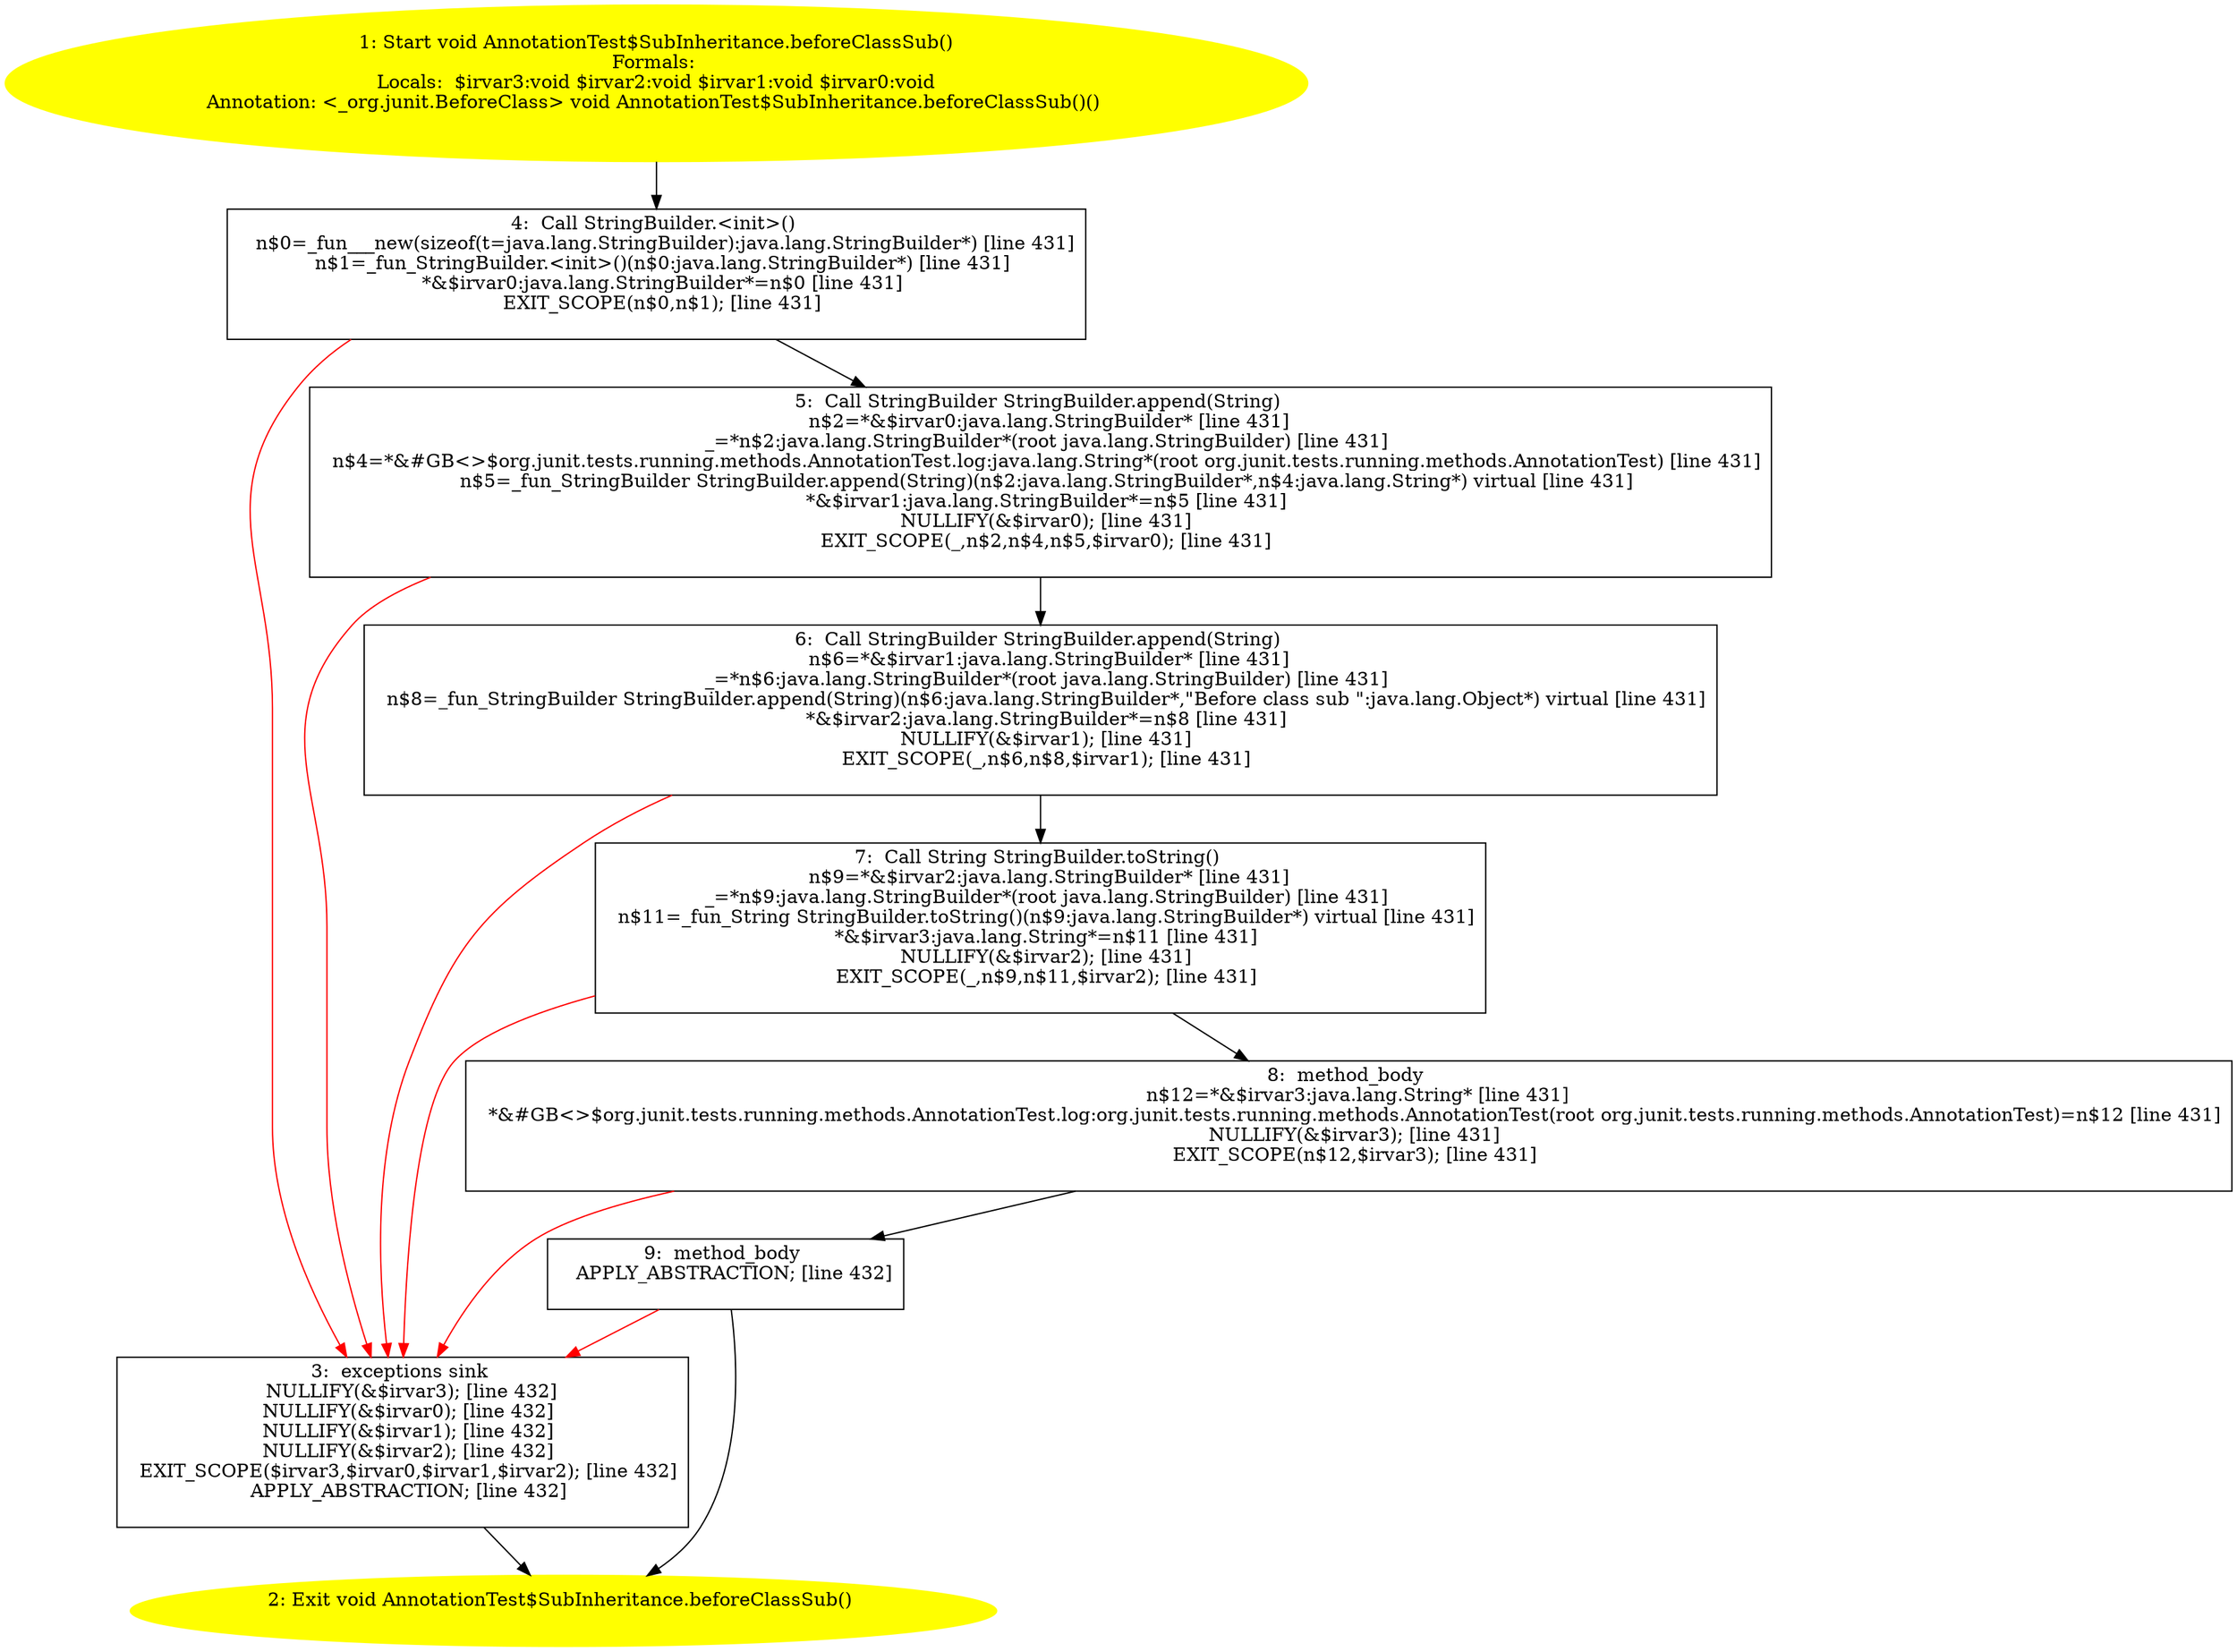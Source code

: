 /* @generated */
digraph cfg {
"org.junit.tests.running.methods.AnnotationTest$SubInheritance.beforeClassSub():void.98f7d8ce6d86a1d5b4124c84a627bc13_1" [label="1: Start void AnnotationTest$SubInheritance.beforeClassSub()\nFormals: \nLocals:  $irvar3:void $irvar2:void $irvar1:void $irvar0:void\nAnnotation: <_org.junit.BeforeClass> void AnnotationTest$SubInheritance.beforeClassSub()() \n  " color=yellow style=filled]
	

	 "org.junit.tests.running.methods.AnnotationTest$SubInheritance.beforeClassSub():void.98f7d8ce6d86a1d5b4124c84a627bc13_1" -> "org.junit.tests.running.methods.AnnotationTest$SubInheritance.beforeClassSub():void.98f7d8ce6d86a1d5b4124c84a627bc13_4" ;
"org.junit.tests.running.methods.AnnotationTest$SubInheritance.beforeClassSub():void.98f7d8ce6d86a1d5b4124c84a627bc13_2" [label="2: Exit void AnnotationTest$SubInheritance.beforeClassSub() \n  " color=yellow style=filled]
	

"org.junit.tests.running.methods.AnnotationTest$SubInheritance.beforeClassSub():void.98f7d8ce6d86a1d5b4124c84a627bc13_3" [label="3:  exceptions sink \n   NULLIFY(&$irvar3); [line 432]\n  NULLIFY(&$irvar0); [line 432]\n  NULLIFY(&$irvar1); [line 432]\n  NULLIFY(&$irvar2); [line 432]\n  EXIT_SCOPE($irvar3,$irvar0,$irvar1,$irvar2); [line 432]\n  APPLY_ABSTRACTION; [line 432]\n " shape="box"]
	

	 "org.junit.tests.running.methods.AnnotationTest$SubInheritance.beforeClassSub():void.98f7d8ce6d86a1d5b4124c84a627bc13_3" -> "org.junit.tests.running.methods.AnnotationTest$SubInheritance.beforeClassSub():void.98f7d8ce6d86a1d5b4124c84a627bc13_2" ;
"org.junit.tests.running.methods.AnnotationTest$SubInheritance.beforeClassSub():void.98f7d8ce6d86a1d5b4124c84a627bc13_4" [label="4:  Call StringBuilder.<init>() \n   n$0=_fun___new(sizeof(t=java.lang.StringBuilder):java.lang.StringBuilder*) [line 431]\n  n$1=_fun_StringBuilder.<init>()(n$0:java.lang.StringBuilder*) [line 431]\n  *&$irvar0:java.lang.StringBuilder*=n$0 [line 431]\n  EXIT_SCOPE(n$0,n$1); [line 431]\n " shape="box"]
	

	 "org.junit.tests.running.methods.AnnotationTest$SubInheritance.beforeClassSub():void.98f7d8ce6d86a1d5b4124c84a627bc13_4" -> "org.junit.tests.running.methods.AnnotationTest$SubInheritance.beforeClassSub():void.98f7d8ce6d86a1d5b4124c84a627bc13_5" ;
	 "org.junit.tests.running.methods.AnnotationTest$SubInheritance.beforeClassSub():void.98f7d8ce6d86a1d5b4124c84a627bc13_4" -> "org.junit.tests.running.methods.AnnotationTest$SubInheritance.beforeClassSub():void.98f7d8ce6d86a1d5b4124c84a627bc13_3" [color="red" ];
"org.junit.tests.running.methods.AnnotationTest$SubInheritance.beforeClassSub():void.98f7d8ce6d86a1d5b4124c84a627bc13_5" [label="5:  Call StringBuilder StringBuilder.append(String) \n   n$2=*&$irvar0:java.lang.StringBuilder* [line 431]\n  _=*n$2:java.lang.StringBuilder*(root java.lang.StringBuilder) [line 431]\n  n$4=*&#GB<>$org.junit.tests.running.methods.AnnotationTest.log:java.lang.String*(root org.junit.tests.running.methods.AnnotationTest) [line 431]\n  n$5=_fun_StringBuilder StringBuilder.append(String)(n$2:java.lang.StringBuilder*,n$4:java.lang.String*) virtual [line 431]\n  *&$irvar1:java.lang.StringBuilder*=n$5 [line 431]\n  NULLIFY(&$irvar0); [line 431]\n  EXIT_SCOPE(_,n$2,n$4,n$5,$irvar0); [line 431]\n " shape="box"]
	

	 "org.junit.tests.running.methods.AnnotationTest$SubInheritance.beforeClassSub():void.98f7d8ce6d86a1d5b4124c84a627bc13_5" -> "org.junit.tests.running.methods.AnnotationTest$SubInheritance.beforeClassSub():void.98f7d8ce6d86a1d5b4124c84a627bc13_6" ;
	 "org.junit.tests.running.methods.AnnotationTest$SubInheritance.beforeClassSub():void.98f7d8ce6d86a1d5b4124c84a627bc13_5" -> "org.junit.tests.running.methods.AnnotationTest$SubInheritance.beforeClassSub():void.98f7d8ce6d86a1d5b4124c84a627bc13_3" [color="red" ];
"org.junit.tests.running.methods.AnnotationTest$SubInheritance.beforeClassSub():void.98f7d8ce6d86a1d5b4124c84a627bc13_6" [label="6:  Call StringBuilder StringBuilder.append(String) \n   n$6=*&$irvar1:java.lang.StringBuilder* [line 431]\n  _=*n$6:java.lang.StringBuilder*(root java.lang.StringBuilder) [line 431]\n  n$8=_fun_StringBuilder StringBuilder.append(String)(n$6:java.lang.StringBuilder*,\"Before class sub \":java.lang.Object*) virtual [line 431]\n  *&$irvar2:java.lang.StringBuilder*=n$8 [line 431]\n  NULLIFY(&$irvar1); [line 431]\n  EXIT_SCOPE(_,n$6,n$8,$irvar1); [line 431]\n " shape="box"]
	

	 "org.junit.tests.running.methods.AnnotationTest$SubInheritance.beforeClassSub():void.98f7d8ce6d86a1d5b4124c84a627bc13_6" -> "org.junit.tests.running.methods.AnnotationTest$SubInheritance.beforeClassSub():void.98f7d8ce6d86a1d5b4124c84a627bc13_7" ;
	 "org.junit.tests.running.methods.AnnotationTest$SubInheritance.beforeClassSub():void.98f7d8ce6d86a1d5b4124c84a627bc13_6" -> "org.junit.tests.running.methods.AnnotationTest$SubInheritance.beforeClassSub():void.98f7d8ce6d86a1d5b4124c84a627bc13_3" [color="red" ];
"org.junit.tests.running.methods.AnnotationTest$SubInheritance.beforeClassSub():void.98f7d8ce6d86a1d5b4124c84a627bc13_7" [label="7:  Call String StringBuilder.toString() \n   n$9=*&$irvar2:java.lang.StringBuilder* [line 431]\n  _=*n$9:java.lang.StringBuilder*(root java.lang.StringBuilder) [line 431]\n  n$11=_fun_String StringBuilder.toString()(n$9:java.lang.StringBuilder*) virtual [line 431]\n  *&$irvar3:java.lang.String*=n$11 [line 431]\n  NULLIFY(&$irvar2); [line 431]\n  EXIT_SCOPE(_,n$9,n$11,$irvar2); [line 431]\n " shape="box"]
	

	 "org.junit.tests.running.methods.AnnotationTest$SubInheritance.beforeClassSub():void.98f7d8ce6d86a1d5b4124c84a627bc13_7" -> "org.junit.tests.running.methods.AnnotationTest$SubInheritance.beforeClassSub():void.98f7d8ce6d86a1d5b4124c84a627bc13_8" ;
	 "org.junit.tests.running.methods.AnnotationTest$SubInheritance.beforeClassSub():void.98f7d8ce6d86a1d5b4124c84a627bc13_7" -> "org.junit.tests.running.methods.AnnotationTest$SubInheritance.beforeClassSub():void.98f7d8ce6d86a1d5b4124c84a627bc13_3" [color="red" ];
"org.junit.tests.running.methods.AnnotationTest$SubInheritance.beforeClassSub():void.98f7d8ce6d86a1d5b4124c84a627bc13_8" [label="8:  method_body \n   n$12=*&$irvar3:java.lang.String* [line 431]\n  *&#GB<>$org.junit.tests.running.methods.AnnotationTest.log:org.junit.tests.running.methods.AnnotationTest(root org.junit.tests.running.methods.AnnotationTest)=n$12 [line 431]\n  NULLIFY(&$irvar3); [line 431]\n  EXIT_SCOPE(n$12,$irvar3); [line 431]\n " shape="box"]
	

	 "org.junit.tests.running.methods.AnnotationTest$SubInheritance.beforeClassSub():void.98f7d8ce6d86a1d5b4124c84a627bc13_8" -> "org.junit.tests.running.methods.AnnotationTest$SubInheritance.beforeClassSub():void.98f7d8ce6d86a1d5b4124c84a627bc13_9" ;
	 "org.junit.tests.running.methods.AnnotationTest$SubInheritance.beforeClassSub():void.98f7d8ce6d86a1d5b4124c84a627bc13_8" -> "org.junit.tests.running.methods.AnnotationTest$SubInheritance.beforeClassSub():void.98f7d8ce6d86a1d5b4124c84a627bc13_3" [color="red" ];
"org.junit.tests.running.methods.AnnotationTest$SubInheritance.beforeClassSub():void.98f7d8ce6d86a1d5b4124c84a627bc13_9" [label="9:  method_body \n   APPLY_ABSTRACTION; [line 432]\n " shape="box"]
	

	 "org.junit.tests.running.methods.AnnotationTest$SubInheritance.beforeClassSub():void.98f7d8ce6d86a1d5b4124c84a627bc13_9" -> "org.junit.tests.running.methods.AnnotationTest$SubInheritance.beforeClassSub():void.98f7d8ce6d86a1d5b4124c84a627bc13_2" ;
	 "org.junit.tests.running.methods.AnnotationTest$SubInheritance.beforeClassSub():void.98f7d8ce6d86a1d5b4124c84a627bc13_9" -> "org.junit.tests.running.methods.AnnotationTest$SubInheritance.beforeClassSub():void.98f7d8ce6d86a1d5b4124c84a627bc13_3" [color="red" ];
}
